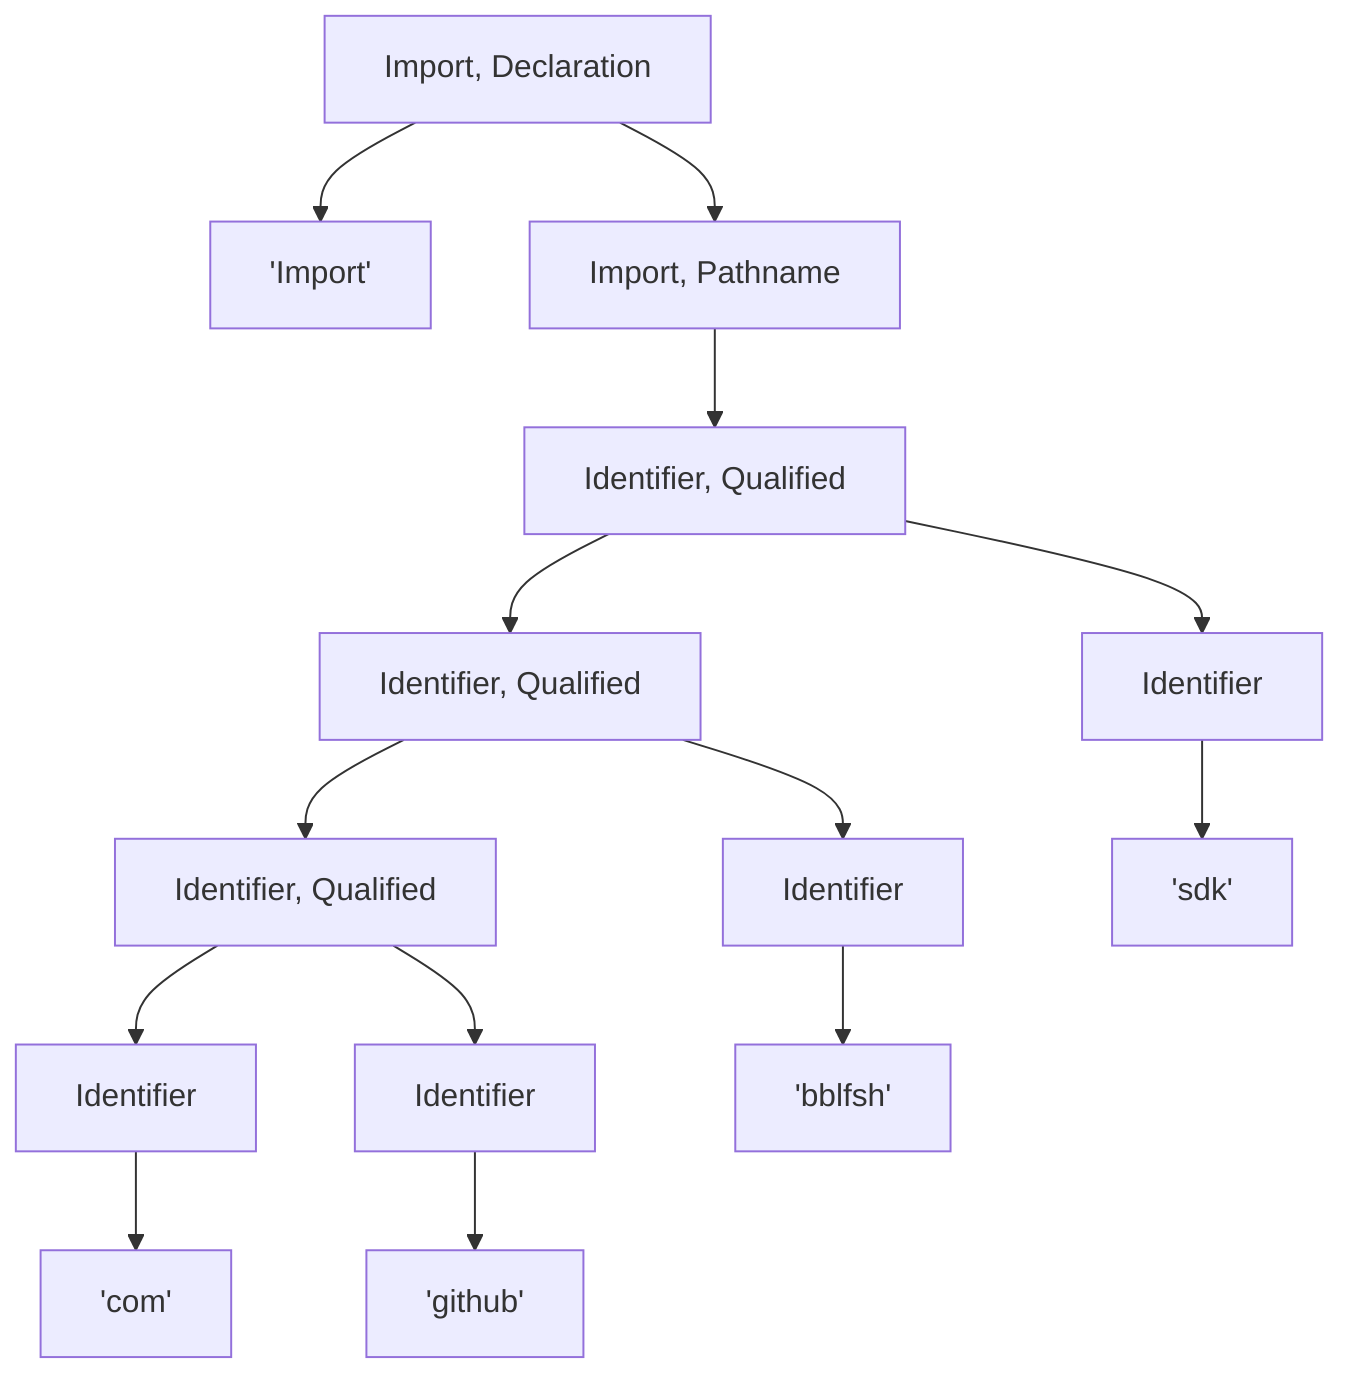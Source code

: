 graph TD
    IQimportDeclaration["Import, Declaration"]
    IQimportDeclarationToken["'Import'"]
    IQimportPathname["Import, Pathname"]
    IQcom["Identifier"]
    IQcomToken["'com'"]
    IQgithub["Identifier, Qualified"]
    IQgithubName["Identifier"]
    IQgithubToken["'github'"]
    IQbblfsh["Identifier, Qualified"]
    IQbblfshName["Identifier"]
    IQbblfshToken["'bblfsh'"]
    IQsdk["Identifier, Qualified"]
    IQsdkName["Identifier"]
    IQsdkToken["'sdk'"]

    IQimportDeclaration-->IQimportDeclarationToken
    IQimportDeclaration-->IQimportPathname

    IQimportPathname-->IQsdk
    IQsdk-->IQbblfsh
    IQsdk-->IQsdkName
    IQsdkName-->IQsdkToken

    IQbblfsh-->IQgithub
    IQbblfsh-->IQbblfshName
    IQbblfshName-->IQbblfshToken

    IQgithub-->IQcom
    IQgithub-->IQgithubName
    IQgithubName-->IQgithubToken

    IQcom-->IQcomToken
